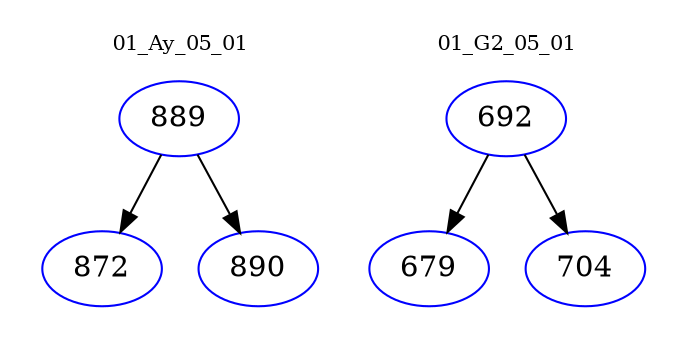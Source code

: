 digraph{
subgraph cluster_0 {
color = white
label = "01_Ay_05_01";
fontsize=10;
T0_889 [label="889", color="blue"]
T0_889 -> T0_872 [color="black"]
T0_872 [label="872", color="blue"]
T0_889 -> T0_890 [color="black"]
T0_890 [label="890", color="blue"]
}
subgraph cluster_1 {
color = white
label = "01_G2_05_01";
fontsize=10;
T1_692 [label="692", color="blue"]
T1_692 -> T1_679 [color="black"]
T1_679 [label="679", color="blue"]
T1_692 -> T1_704 [color="black"]
T1_704 [label="704", color="blue"]
}
}
